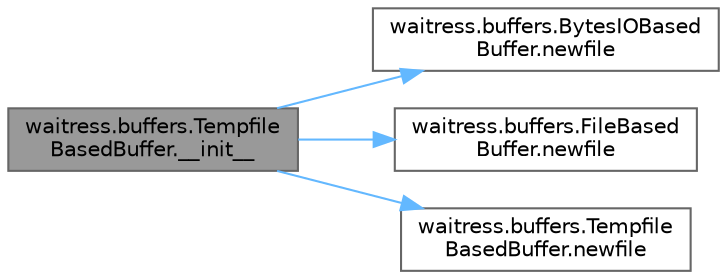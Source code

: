 digraph "waitress.buffers.TempfileBasedBuffer.__init__"
{
 // LATEX_PDF_SIZE
  bgcolor="transparent";
  edge [fontname=Helvetica,fontsize=10,labelfontname=Helvetica,labelfontsize=10];
  node [fontname=Helvetica,fontsize=10,shape=box,height=0.2,width=0.4];
  rankdir="LR";
  Node1 [id="Node000001",label="waitress.buffers.Tempfile\lBasedBuffer.__init__",height=0.2,width=0.4,color="gray40", fillcolor="grey60", style="filled", fontcolor="black",tooltip=" "];
  Node1 -> Node2 [id="edge1_Node000001_Node000002",color="steelblue1",style="solid",tooltip=" "];
  Node2 [id="Node000002",label="waitress.buffers.BytesIOBased\lBuffer.newfile",height=0.2,width=0.4,color="grey40", fillcolor="white", style="filled",URL="$classwaitress_1_1buffers_1_1_bytes_i_o_based_buffer.html#a77d9b546e36d78e3e04f99f9b6de34c5",tooltip=" "];
  Node1 -> Node3 [id="edge2_Node000001_Node000003",color="steelblue1",style="solid",tooltip=" "];
  Node3 [id="Node000003",label="waitress.buffers.FileBased\lBuffer.newfile",height=0.2,width=0.4,color="grey40", fillcolor="white", style="filled",URL="$classwaitress_1_1buffers_1_1_file_based_buffer.html#a448be73021c20952cd65587a22907384",tooltip=" "];
  Node1 -> Node4 [id="edge3_Node000001_Node000004",color="steelblue1",style="solid",tooltip=" "];
  Node4 [id="Node000004",label="waitress.buffers.Tempfile\lBasedBuffer.newfile",height=0.2,width=0.4,color="grey40", fillcolor="white", style="filled",URL="$classwaitress_1_1buffers_1_1_tempfile_based_buffer.html#a55a5eaf00e35936c74a1427108ead5cd",tooltip=" "];
}

